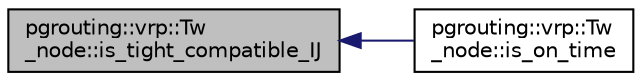 digraph "pgrouting::vrp::Tw_node::is_tight_compatible_IJ"
{
  edge [fontname="Helvetica",fontsize="10",labelfontname="Helvetica",labelfontsize="10"];
  node [fontname="Helvetica",fontsize="10",shape=record];
  rankdir="LR";
  Node588 [label="pgrouting::vrp::Tw\l_node::is_tight_compatible_IJ",height=0.2,width=0.4,color="black", fillcolor="grey75", style="filled", fontcolor="black"];
  Node588 -> Node589 [dir="back",color="midnightblue",fontsize="10",style="solid",fontname="Helvetica"];
  Node589 [label="pgrouting::vrp::Tw\l_node::is_on_time",height=0.2,width=0.4,color="black", fillcolor="white", style="filled",URL="$classpgrouting_1_1vrp_1_1Tw__node.html#a7879cfdd27e409f8b364eaaa06375656",tooltip="True when arrivalTime in the time window. "];
}
